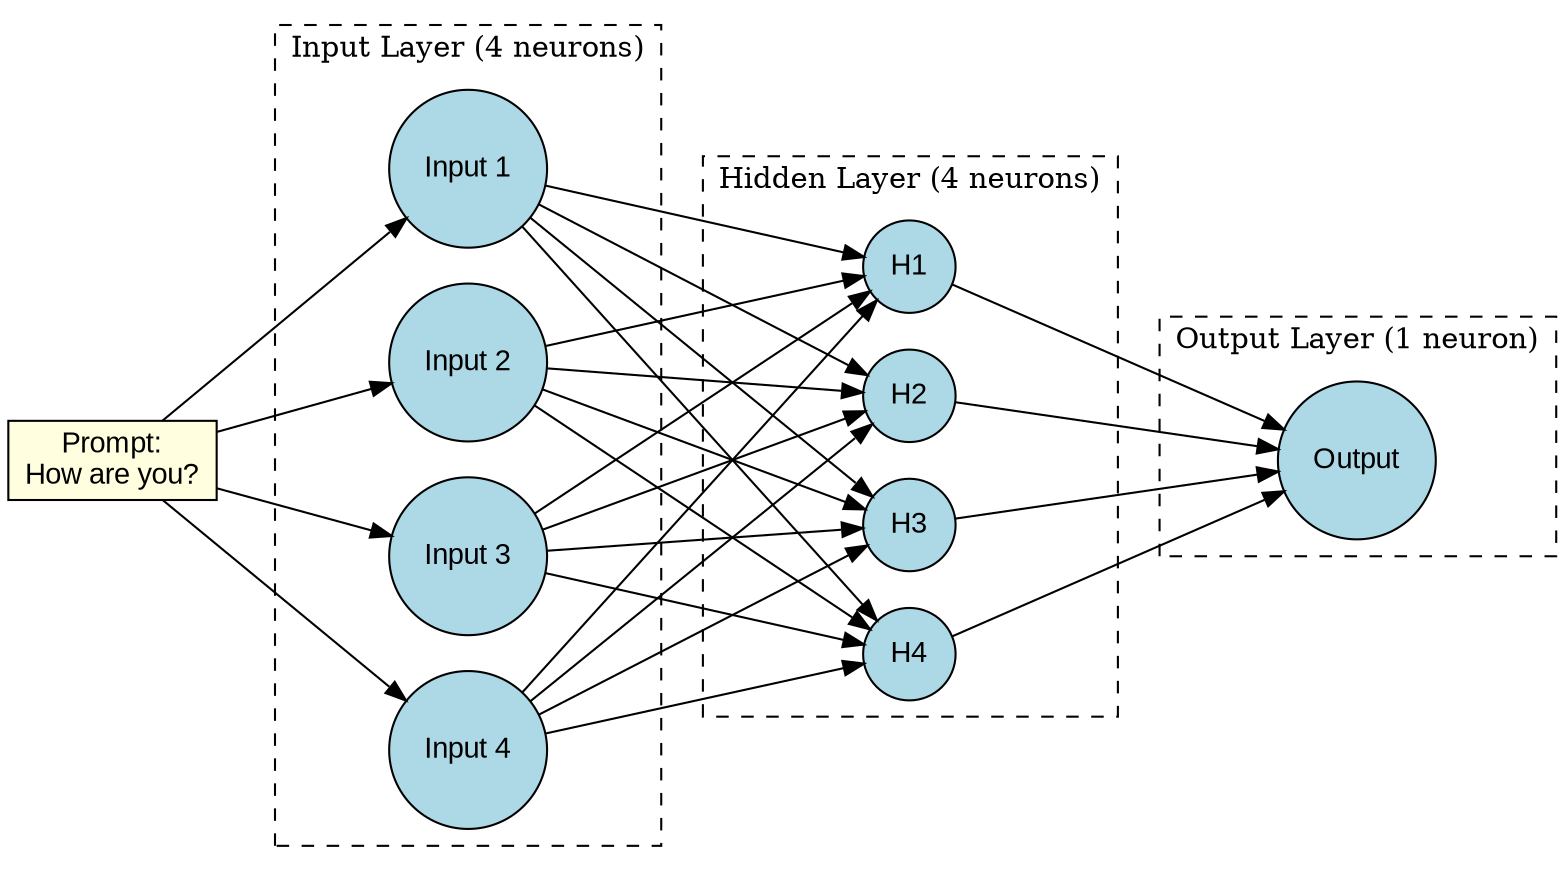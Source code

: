 digraph SimpleNN {
    rankdir=LR;
    splines=line;
    node [shape=circle, style=filled, fillcolor=lightblue, fontname="Arial"];

    // Input prompt (single source)
    Prompt [label="Prompt:\nHow are you?", shape=box, fillcolor=lightyellow, style=filled, fontname="Arial"];

    // Input layer
    subgraph cluster_input {
        label="Input Layer (4 neurons)";
        style=dashed;
        I1 [label="Input 1"];
        I2 [label="Input 2"];
        I3 [label="Input 3"];
        I4 [label="Input 4"];
    }

    // Hidden layer
    subgraph cluster_hidden {
        label="Hidden Layer (4 neurons)";
        style=dashed;
        H1 [label="H1"];
        H2 [label="H2"];
        H3 [label="H3"];
        H4 [label="H4"];
    }

    // Output layer
    subgraph cluster_output {
        label="Output Layer (1 neuron)";
        style=dashed;
        O1 [label="Output"];
    }

    // Prompt to all input neurons
    Prompt -> I1;
    Prompt -> I2;
    Prompt -> I3;
    Prompt -> I4;

    // Input to Hidden (fully connected)
    I1 -> H1; I1 -> H2; I1 -> H3; I1 -> H4;
    I2 -> H1; I2 -> H2; I2 -> H3; I2 -> H4;
    I3 -> H1; I3 -> H2; I3 -> H3; I3 -> H4;
    I4 -> H1; I4 -> H2; I4 -> H3; I4 -> H4;

    // Hidden to Output (fully connected)
    H1 -> O1;
    H2 -> O1;
    H3 -> O1;
    H4 -> O1;
}
